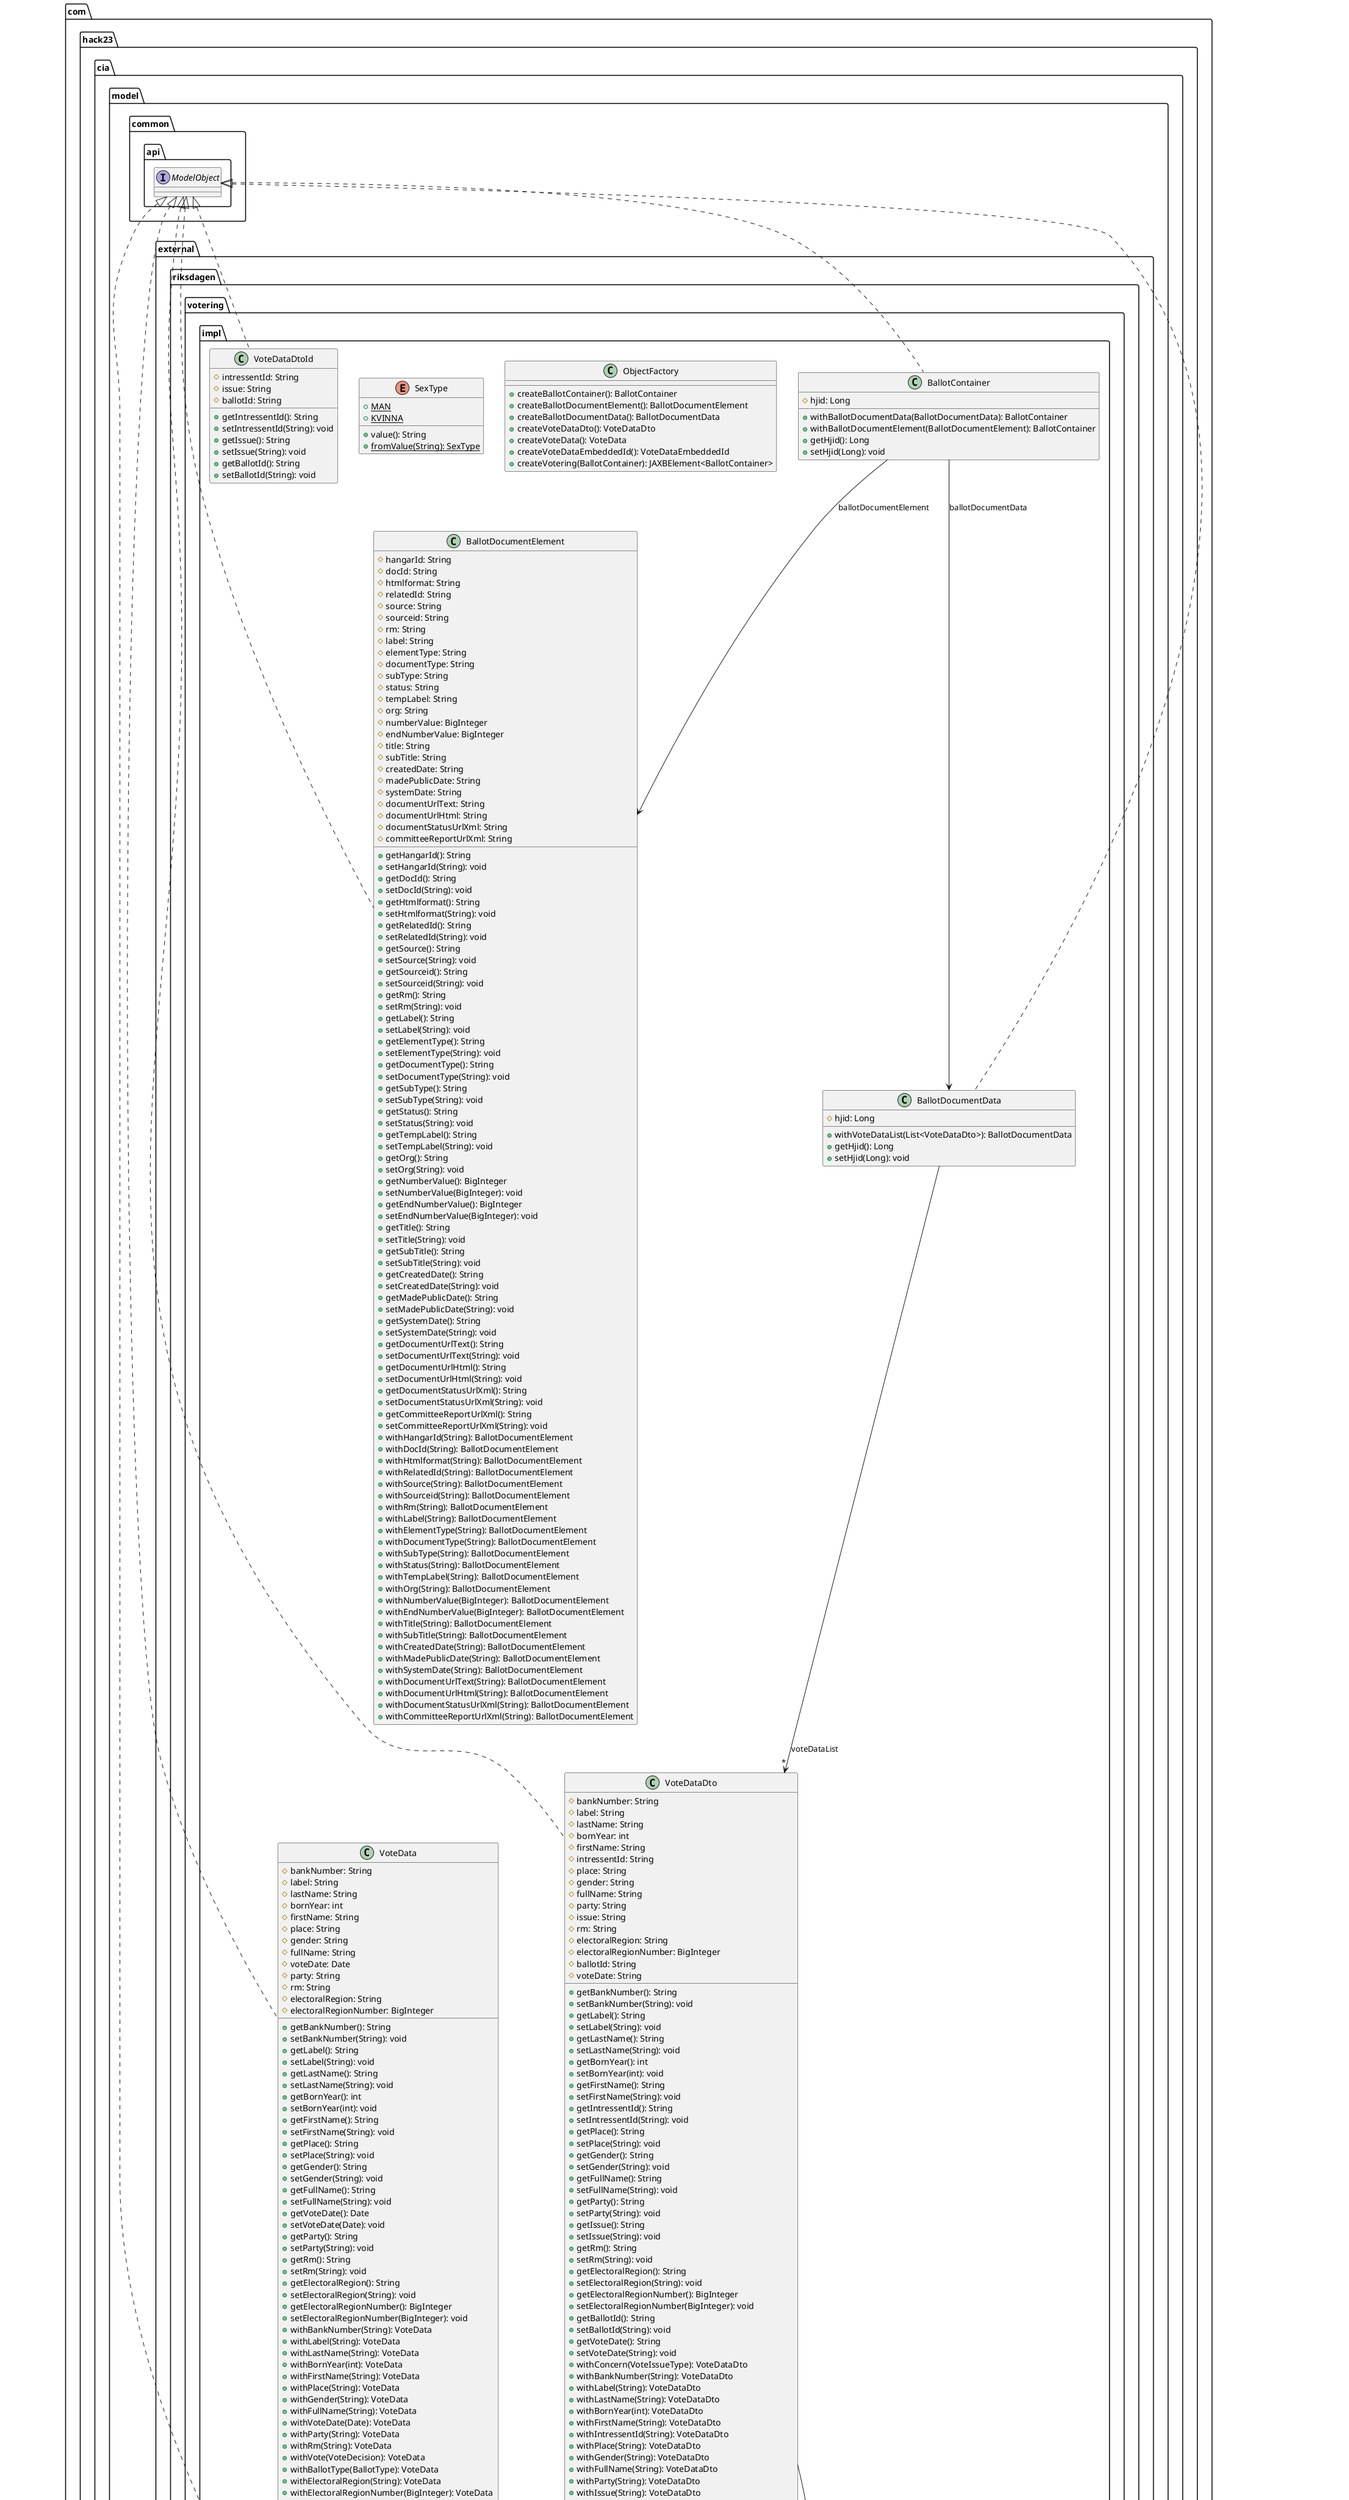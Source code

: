 @startuml
    namespace com.hack23.cia.model.external.riksdagen.votering.impl {

        class BallotContainer [[BallotContainer.html]] {
            #hjid: Long
            +withBallotDocumentData(BallotDocumentData): BallotContainer
            +withBallotDocumentElement(BallotDocumentElement): BallotContainer
            +getHjid(): Long
            +setHjid(Long): void
        }

        enum VoteIssueType [[VoteIssueType.html]] {
            {static} +SAKFRÅGAN
            {static} +MOTIVFRÅGAN
            +value(): String
            {static} +fromValue(String): VoteIssueType
        }

        enum BallotType [[BallotType.html]] {
            {static} +HUVUD
            +value(): String
            {static} +fromValue(String): BallotType
        }

        class VoteDataEmbeddedId [[VoteDataEmbeddedId.html]] {
            #issue: String
            #ballotId: String
            #intressentId: String
            +getIssue(): String
            +setIssue(String): void
            +getBallotId(): String
            +setBallotId(String): void
            +getIntressentId(): String
            +setIntressentId(String): void
            +withIssue(String): VoteDataEmbeddedId
            +withBallotId(String): VoteDataEmbeddedId
            +withIntressentId(String): VoteDataEmbeddedId
            +withConcern(VoteIssueType): VoteDataEmbeddedId
        }

        class BallotDocumentElement [[BallotDocumentElement.html]] {
            #hangarId: String
            #docId: String
            #htmlformat: String
            #relatedId: String
            #source: String
            #sourceid: String
            #rm: String
            #label: String
            #elementType: String
            #documentType: String
            #subType: String
            #status: String
            #tempLabel: String
            #org: String
            #numberValue: BigInteger
            #endNumberValue: BigInteger
            #title: String
            #subTitle: String
            #createdDate: String
            #madePublicDate: String
            #systemDate: String
            #documentUrlText: String
            #documentUrlHtml: String
            #documentStatusUrlXml: String
            #committeeReportUrlXml: String
            +getHangarId(): String
            +setHangarId(String): void
            +getDocId(): String
            +setDocId(String): void
            +getHtmlformat(): String
            +setHtmlformat(String): void
            +getRelatedId(): String
            +setRelatedId(String): void
            +getSource(): String
            +setSource(String): void
            +getSourceid(): String
            +setSourceid(String): void
            +getRm(): String
            +setRm(String): void
            +getLabel(): String
            +setLabel(String): void
            +getElementType(): String
            +setElementType(String): void
            +getDocumentType(): String
            +setDocumentType(String): void
            +getSubType(): String
            +setSubType(String): void
            +getStatus(): String
            +setStatus(String): void
            +getTempLabel(): String
            +setTempLabel(String): void
            +getOrg(): String
            +setOrg(String): void
            +getNumberValue(): BigInteger
            +setNumberValue(BigInteger): void
            +getEndNumberValue(): BigInteger
            +setEndNumberValue(BigInteger): void
            +getTitle(): String
            +setTitle(String): void
            +getSubTitle(): String
            +setSubTitle(String): void
            +getCreatedDate(): String
            +setCreatedDate(String): void
            +getMadePublicDate(): String
            +setMadePublicDate(String): void
            +getSystemDate(): String
            +setSystemDate(String): void
            +getDocumentUrlText(): String
            +setDocumentUrlText(String): void
            +getDocumentUrlHtml(): String
            +setDocumentUrlHtml(String): void
            +getDocumentStatusUrlXml(): String
            +setDocumentStatusUrlXml(String): void
            +getCommitteeReportUrlXml(): String
            +setCommitteeReportUrlXml(String): void
            +withHangarId(String): BallotDocumentElement
            +withDocId(String): BallotDocumentElement
            +withHtmlformat(String): BallotDocumentElement
            +withRelatedId(String): BallotDocumentElement
            +withSource(String): BallotDocumentElement
            +withSourceid(String): BallotDocumentElement
            +withRm(String): BallotDocumentElement
            +withLabel(String): BallotDocumentElement
            +withElementType(String): BallotDocumentElement
            +withDocumentType(String): BallotDocumentElement
            +withSubType(String): BallotDocumentElement
            +withStatus(String): BallotDocumentElement
            +withTempLabel(String): BallotDocumentElement
            +withOrg(String): BallotDocumentElement
            +withNumberValue(BigInteger): BallotDocumentElement
            +withEndNumberValue(BigInteger): BallotDocumentElement
            +withTitle(String): BallotDocumentElement
            +withSubTitle(String): BallotDocumentElement
            +withCreatedDate(String): BallotDocumentElement
            +withMadePublicDate(String): BallotDocumentElement
            +withSystemDate(String): BallotDocumentElement
            +withDocumentUrlText(String): BallotDocumentElement
            +withDocumentUrlHtml(String): BallotDocumentElement
            +withDocumentStatusUrlXml(String): BallotDocumentElement
            +withCommitteeReportUrlXml(String): BallotDocumentElement
        }

        class VoteDataDto [[VoteDataDto.html]] {
            #bankNumber: String
            #label: String
            #lastName: String
            #bornYear: int
            #firstName: String
            #intressentId: String
            #place: String
            #gender: String
            #fullName: String
            #party: String
            #issue: String
            #rm: String
            #electoralRegion: String
            #electoralRegionNumber: BigInteger
            #ballotId: String
            #voteDate: String
            +getBankNumber(): String
            +setBankNumber(String): void
            +getLabel(): String
            +setLabel(String): void
            +getLastName(): String
            +setLastName(String): void
            +getBornYear(): int
            +setBornYear(int): void
            +getFirstName(): String
            +setFirstName(String): void
            +getIntressentId(): String
            +setIntressentId(String): void
            +getPlace(): String
            +setPlace(String): void
            +getGender(): String
            +setGender(String): void
            +getFullName(): String
            +setFullName(String): void
            +getParty(): String
            +setParty(String): void
            +getIssue(): String
            +setIssue(String): void
            +getRm(): String
            +setRm(String): void
            +getElectoralRegion(): String
            +setElectoralRegion(String): void
            +getElectoralRegionNumber(): BigInteger
            +setElectoralRegionNumber(BigInteger): void
            +getBallotId(): String
            +setBallotId(String): void
            +getVoteDate(): String
            +setVoteDate(String): void
            +withConcern(VoteIssueType): VoteDataDto
            +withBankNumber(String): VoteDataDto
            +withLabel(String): VoteDataDto
            +withLastName(String): VoteDataDto
            +withBornYear(int): VoteDataDto
            +withFirstName(String): VoteDataDto
            +withIntressentId(String): VoteDataDto
            +withPlace(String): VoteDataDto
            +withGender(String): VoteDataDto
            +withFullName(String): VoteDataDto
            +withParty(String): VoteDataDto
            +withIssue(String): VoteDataDto
            +withRm(String): VoteDataDto
            +withVote(VoteDecision): VoteDataDto
            +withBallotType(BallotType): VoteDataDto
            +withElectoralRegion(String): VoteDataDto
            +withElectoralRegionNumber(BigInteger): VoteDataDto
            +withBallotId(String): VoteDataDto
            +withVoteDate(String): VoteDataDto
        }

        class ObjectFactory [[ObjectFactory.html]] {
            +createBallotContainer(): BallotContainer
            +createBallotDocumentElement(): BallotDocumentElement
            +createBallotDocumentData(): BallotDocumentData
            +createVoteDataDto(): VoteDataDto
            +createVoteData(): VoteData
            +createVoteDataEmbeddedId(): VoteDataEmbeddedId
            +createVotering(BallotContainer): JAXBElement<BallotContainer>
        }

        class VoteData [[VoteData.html]] {
            #bankNumber: String
            #label: String
            #lastName: String
            #bornYear: int
            #firstName: String
            #place: String
            #gender: String
            #fullName: String
            #voteDate: Date
            #party: String
            #rm: String
            #electoralRegion: String
            #electoralRegionNumber: BigInteger
            +getBankNumber(): String
            +setBankNumber(String): void
            +getLabel(): String
            +setLabel(String): void
            +getLastName(): String
            +setLastName(String): void
            +getBornYear(): int
            +setBornYear(int): void
            +getFirstName(): String
            +setFirstName(String): void
            +getPlace(): String
            +setPlace(String): void
            +getGender(): String
            +setGender(String): void
            +getFullName(): String
            +setFullName(String): void
            +getVoteDate(): Date
            +setVoteDate(Date): void
            +getParty(): String
            +setParty(String): void
            +getRm(): String
            +setRm(String): void
            +getElectoralRegion(): String
            +setElectoralRegion(String): void
            +getElectoralRegionNumber(): BigInteger
            +setElectoralRegionNumber(BigInteger): void
            +withBankNumber(String): VoteData
            +withLabel(String): VoteData
            +withLastName(String): VoteData
            +withBornYear(int): VoteData
            +withFirstName(String): VoteData
            +withPlace(String): VoteData
            +withGender(String): VoteData
            +withFullName(String): VoteData
            +withVoteDate(Date): VoteData
            +withParty(String): VoteData
            +withRm(String): VoteData
            +withVote(VoteDecision): VoteData
            +withBallotType(BallotType): VoteData
            +withElectoralRegion(String): VoteData
            +withElectoralRegionNumber(BigInteger): VoteData
            +withEmbeddedId(VoteDataEmbeddedId): VoteData
        }

        enum SexType [[SexType.html]] {
            {static} +MAN
            {static} +KVINNA
            +value(): String
            {static} +fromValue(String): SexType
        }

        enum VoteDecision [[VoteDecision.html]] {
            {static} +FRÅNVARANDE
            {static} +JA
            {static} +NEJ
            {static} +AVSTÅR
            +value(): String
            {static} +fromValue(String): VoteDecision
        }

        class BallotDocumentData [[BallotDocumentData.html]] {
            #hjid: Long
            +withVoteDataList(List<VoteDataDto>): BallotDocumentData
            +getHjid(): Long
            +setHjid(Long): void
        }

        class VoteDataDtoId [[VoteDataDtoId.html]] {
            #intressentId: String
            #issue: String
            #ballotId: String
            +getIntressentId(): String
            +setIntressentId(String): void
            +getIssue(): String
            +setIssue(String): void
            +getBallotId(): String
            +setBallotId(String): void
        }

        com.hack23.cia.model.common.api.ModelObject <|.. BallotContainer
        BallotContainer --> BallotDocumentData: ballotDocumentData
        BallotContainer --> BallotDocumentElement: ballotDocumentElement
        com.hack23.cia.model.common.api.ModelObject <|.. VoteDataEmbeddedId
        VoteDataEmbeddedId --> VoteIssueType: concern
        com.hack23.cia.model.common.api.ModelObject <|.. BallotDocumentElement
        com.hack23.cia.model.common.api.ModelObject <|.. VoteDataDto
        VoteDataDto --> VoteIssueType: concern
        VoteDataDto --> VoteDecision: vote
        VoteDataDto --> BallotType: ballotType
        com.hack23.cia.model.common.api.ModelObject <|.. VoteData
        VoteData --> VoteDecision: vote
        VoteData --> BallotType: ballotType
        VoteData --> VoteDataEmbeddedId: embeddedId
        com.hack23.cia.model.common.api.ModelObject <|.. BallotDocumentData
        BallotDocumentData --> "*" VoteDataDto: voteDataList
        com.hack23.cia.model.common.api.ModelObject <|.. VoteDataDtoId
    }

    namespace com.hack23.cia.model.common.api {
        interface ModelObject
    }

    center footer UMLDoclet 2.0.5, PlantUML 1.2019.08
@enduml
